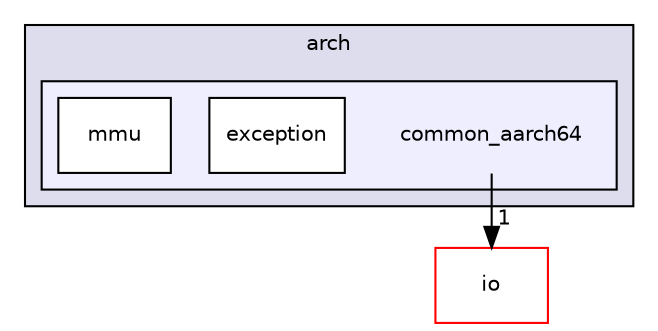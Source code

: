 digraph "D:/Pool/eclipse-workspace_aarch64/newspace/raspiOS/include/arch/common_aarch64" {
  compound=true
  node [ fontsize="10", fontname="Helvetica"];
  edge [ labelfontsize="10", labelfontname="Helvetica"];
  subgraph clusterdir_7c40e03ac1dfef8b430578d46da2b8fd {
    graph [ bgcolor="#ddddee", pencolor="black", label="arch" fontname="Helvetica", fontsize="10", URL="dir_7c40e03ac1dfef8b430578d46da2b8fd.html"]
  subgraph clusterdir_b769ae817602266205ecc3e3554a24f8 {
    graph [ bgcolor="#eeeeff", pencolor="black", label="" URL="dir_b769ae817602266205ecc3e3554a24f8.html"];
    dir_b769ae817602266205ecc3e3554a24f8 [shape=plaintext label="common_aarch64"];
    dir_27fb854bd0357dccf2446cabd684912f [shape=box label="exception" color="black" fillcolor="white" style="filled" URL="dir_27fb854bd0357dccf2446cabd684912f.html"];
    dir_479cccb1dcee57762b180b220b22c433 [shape=box label="mmu" color="black" fillcolor="white" style="filled" URL="dir_479cccb1dcee57762b180b220b22c433.html"];
  }
  }
  dir_a00b633439466cbb1729245c7f66f564 [shape=box label="io" fillcolor="white" style="filled" color="red" URL="dir_a00b633439466cbb1729245c7f66f564.html"];
  dir_b769ae817602266205ecc3e3554a24f8->dir_a00b633439466cbb1729245c7f66f564 [headlabel="1", labeldistance=1.5 headhref="dir_000002_000016.html"];
}
